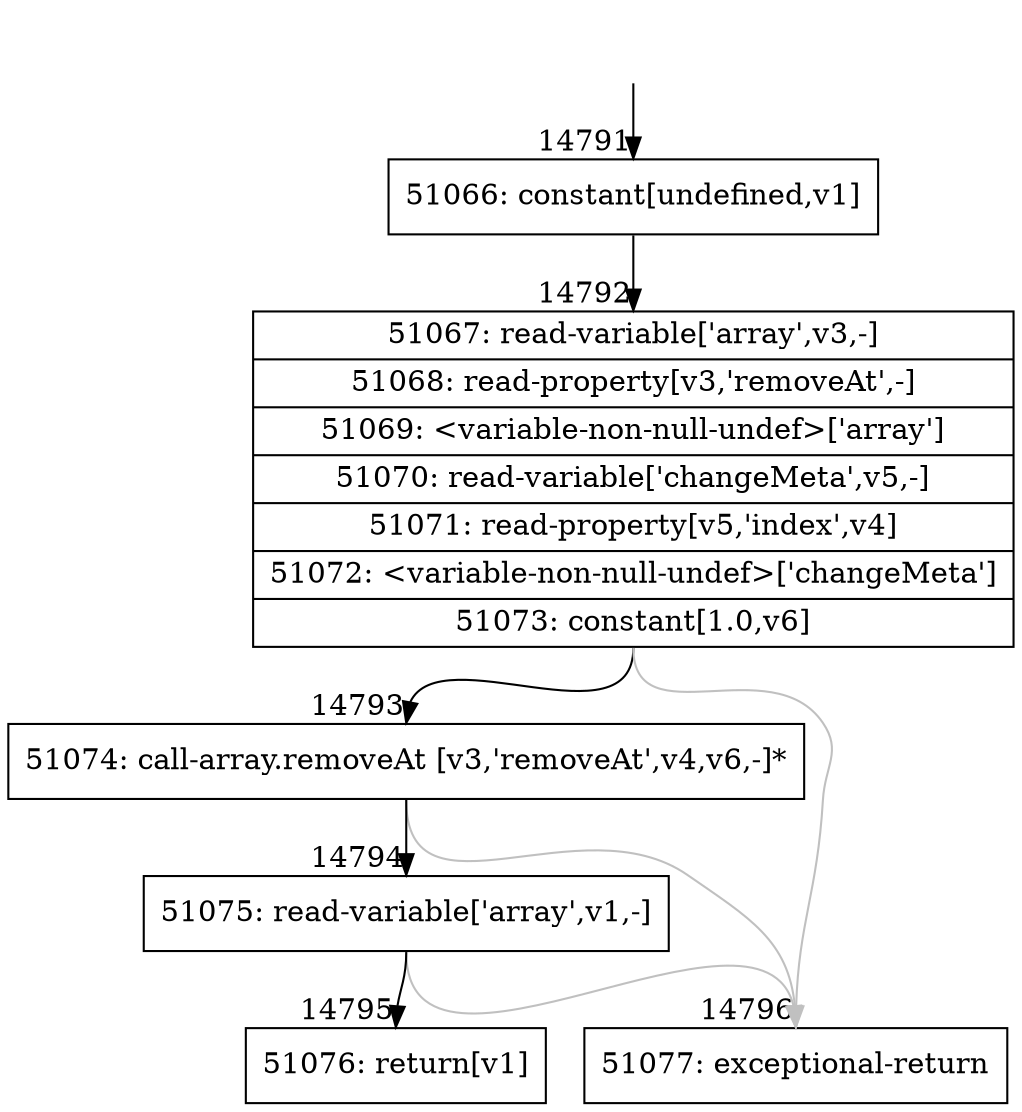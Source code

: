 digraph {
rankdir="TD"
BB_entry1242[shape=none,label=""];
BB_entry1242 -> BB14791 [tailport=s, headport=n, headlabel="    14791"]
BB14791 [shape=record label="{51066: constant[undefined,v1]}" ] 
BB14791 -> BB14792 [tailport=s, headport=n, headlabel="      14792"]
BB14792 [shape=record label="{51067: read-variable['array',v3,-]|51068: read-property[v3,'removeAt',-]|51069: \<variable-non-null-undef\>['array']|51070: read-variable['changeMeta',v5,-]|51071: read-property[v5,'index',v4]|51072: \<variable-non-null-undef\>['changeMeta']|51073: constant[1.0,v6]}" ] 
BB14792 -> BB14793 [tailport=s, headport=n, headlabel="      14793"]
BB14792 -> BB14796 [tailport=s, headport=n, color=gray, headlabel="      14796"]
BB14793 [shape=record label="{51074: call-array.removeAt [v3,'removeAt',v4,v6,-]*}" ] 
BB14793 -> BB14794 [tailport=s, headport=n, headlabel="      14794"]
BB14793 -> BB14796 [tailport=s, headport=n, color=gray]
BB14794 [shape=record label="{51075: read-variable['array',v1,-]}" ] 
BB14794 -> BB14795 [tailport=s, headport=n, headlabel="      14795"]
BB14794 -> BB14796 [tailport=s, headport=n, color=gray]
BB14795 [shape=record label="{51076: return[v1]}" ] 
BB14796 [shape=record label="{51077: exceptional-return}" ] 
//#$~ 27223
}
